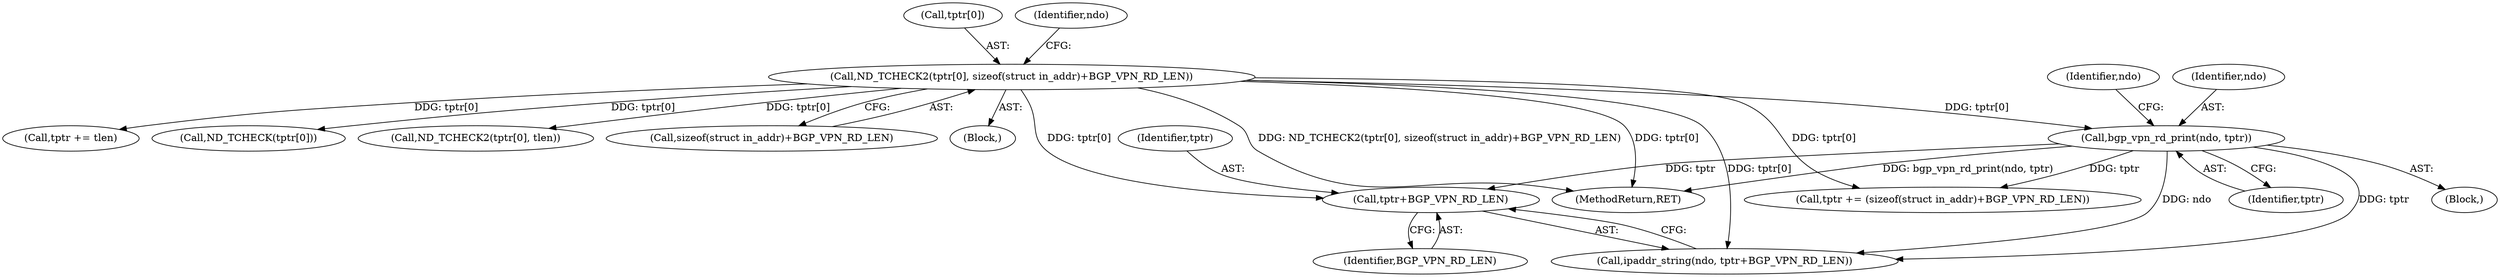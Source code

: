 digraph "0_tcpdump_13d52e9c0e7caf7e6325b0051bc90a49968be67f@pointer" {
"1000817" [label="(Call,tptr+BGP_VPN_RD_LEN)"];
"1000812" [label="(Call,bgp_vpn_rd_print(ndo, tptr))"];
"1000798" [label="(Call,ND_TCHECK2(tptr[0], sizeof(struct in_addr)+BGP_VPN_RD_LEN))"];
"1000817" [label="(Call,tptr+BGP_VPN_RD_LEN)"];
"1000798" [label="(Call,ND_TCHECK2(tptr[0], sizeof(struct in_addr)+BGP_VPN_RD_LEN))"];
"1000811" [label="(Block,)"];
"1000815" [label="(Call,ipaddr_string(ndo, tptr+BGP_VPN_RD_LEN))"];
"1000813" [label="(Identifier,ndo)"];
"1000816" [label="(Identifier,ndo)"];
"1000799" [label="(Call,tptr[0])"];
"1001129" [label="(Call,tptr += tlen)"];
"1000808" [label="(Identifier,ndo)"];
"1001132" [label="(Call,ND_TCHECK(tptr[0]))"];
"1001091" [label="(Call,ND_TCHECK2(tptr[0], tlen))"];
"1000819" [label="(Identifier,BGP_VPN_RD_LEN)"];
"1000818" [label="(Identifier,tptr)"];
"1000802" [label="(Call,sizeof(struct in_addr)+BGP_VPN_RD_LEN)"];
"1000797" [label="(Block,)"];
"1000826" [label="(Call,tptr += (sizeof(struct in_addr)+BGP_VPN_RD_LEN))"];
"1000814" [label="(Identifier,tptr)"];
"1002937" [label="(MethodReturn,RET)"];
"1000812" [label="(Call,bgp_vpn_rd_print(ndo, tptr))"];
"1000817" -> "1000815"  [label="AST: "];
"1000817" -> "1000819"  [label="CFG: "];
"1000818" -> "1000817"  [label="AST: "];
"1000819" -> "1000817"  [label="AST: "];
"1000815" -> "1000817"  [label="CFG: "];
"1000812" -> "1000817"  [label="DDG: tptr"];
"1000798" -> "1000817"  [label="DDG: tptr[0]"];
"1000812" -> "1000811"  [label="AST: "];
"1000812" -> "1000814"  [label="CFG: "];
"1000813" -> "1000812"  [label="AST: "];
"1000814" -> "1000812"  [label="AST: "];
"1000816" -> "1000812"  [label="CFG: "];
"1000812" -> "1002937"  [label="DDG: bgp_vpn_rd_print(ndo, tptr)"];
"1000798" -> "1000812"  [label="DDG: tptr[0]"];
"1000812" -> "1000815"  [label="DDG: ndo"];
"1000812" -> "1000815"  [label="DDG: tptr"];
"1000812" -> "1000826"  [label="DDG: tptr"];
"1000798" -> "1000797"  [label="AST: "];
"1000798" -> "1000802"  [label="CFG: "];
"1000799" -> "1000798"  [label="AST: "];
"1000802" -> "1000798"  [label="AST: "];
"1000808" -> "1000798"  [label="CFG: "];
"1000798" -> "1002937"  [label="DDG: tptr[0]"];
"1000798" -> "1002937"  [label="DDG: ND_TCHECK2(tptr[0], sizeof(struct in_addr)+BGP_VPN_RD_LEN)"];
"1000798" -> "1000815"  [label="DDG: tptr[0]"];
"1000798" -> "1000826"  [label="DDG: tptr[0]"];
"1000798" -> "1001091"  [label="DDG: tptr[0]"];
"1000798" -> "1001129"  [label="DDG: tptr[0]"];
"1000798" -> "1001132"  [label="DDG: tptr[0]"];
}
